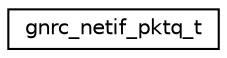 digraph "Graphical Class Hierarchy"
{
 // LATEX_PDF_SIZE
  edge [fontname="Helvetica",fontsize="10",labelfontname="Helvetica",labelfontsize="10"];
  node [fontname="Helvetica",fontsize="10",shape=record];
  rankdir="LR";
  Node0 [label="gnrc_netif_pktq_t",height=0.2,width=0.4,color="black", fillcolor="white", style="filled",URL="$structgnrc__netif__pktq__t.html",tooltip="A packet queue for Network interface API with a de-queue timer."];
}
